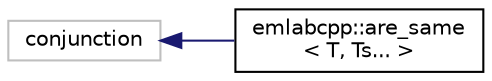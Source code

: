 digraph "Graphical Class Hierarchy"
{
 // LATEX_PDF_SIZE
  edge [fontname="Helvetica",fontsize="10",labelfontname="Helvetica",labelfontsize="10"];
  node [fontname="Helvetica",fontsize="10",shape=record];
  rankdir="LR";
  Node152 [label="conjunction",height=0.2,width=0.4,color="grey75", fillcolor="white", style="filled",tooltip=" "];
  Node152 -> Node0 [dir="back",color="midnightblue",fontsize="10",style="solid",fontname="Helvetica"];
  Node0 [label="emlabcpp::are_same\l\< T, Ts... \>",height=0.2,width=0.4,color="black", fillcolor="white", style="filled",URL="$structemlabcpp_1_1are__same_3_01T_00_01Ts_8_8_8_01_4.html",tooltip=" "];
}
